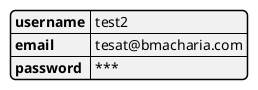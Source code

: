 @startjson
{
	"username": "test2",
	"email":"tesat@bmacharia.com",
	"password":"***"
}
@endjson
@startjson
{
	"user": {
		"CreatedAt": "2024-08-11T21:09:46.1765123+02:00",
		"UpdatedAt": "2024-08-11T21:09:46.1765123+02:00",
		"DeletedAt": null,
		"ID": 4,
		"role_id": 3,
		"username": "test2",
		"name": "",
		"surname": "",
		"email": "tesat@bmacharia.com",
		"pid": ""
	}
}
@endjson
